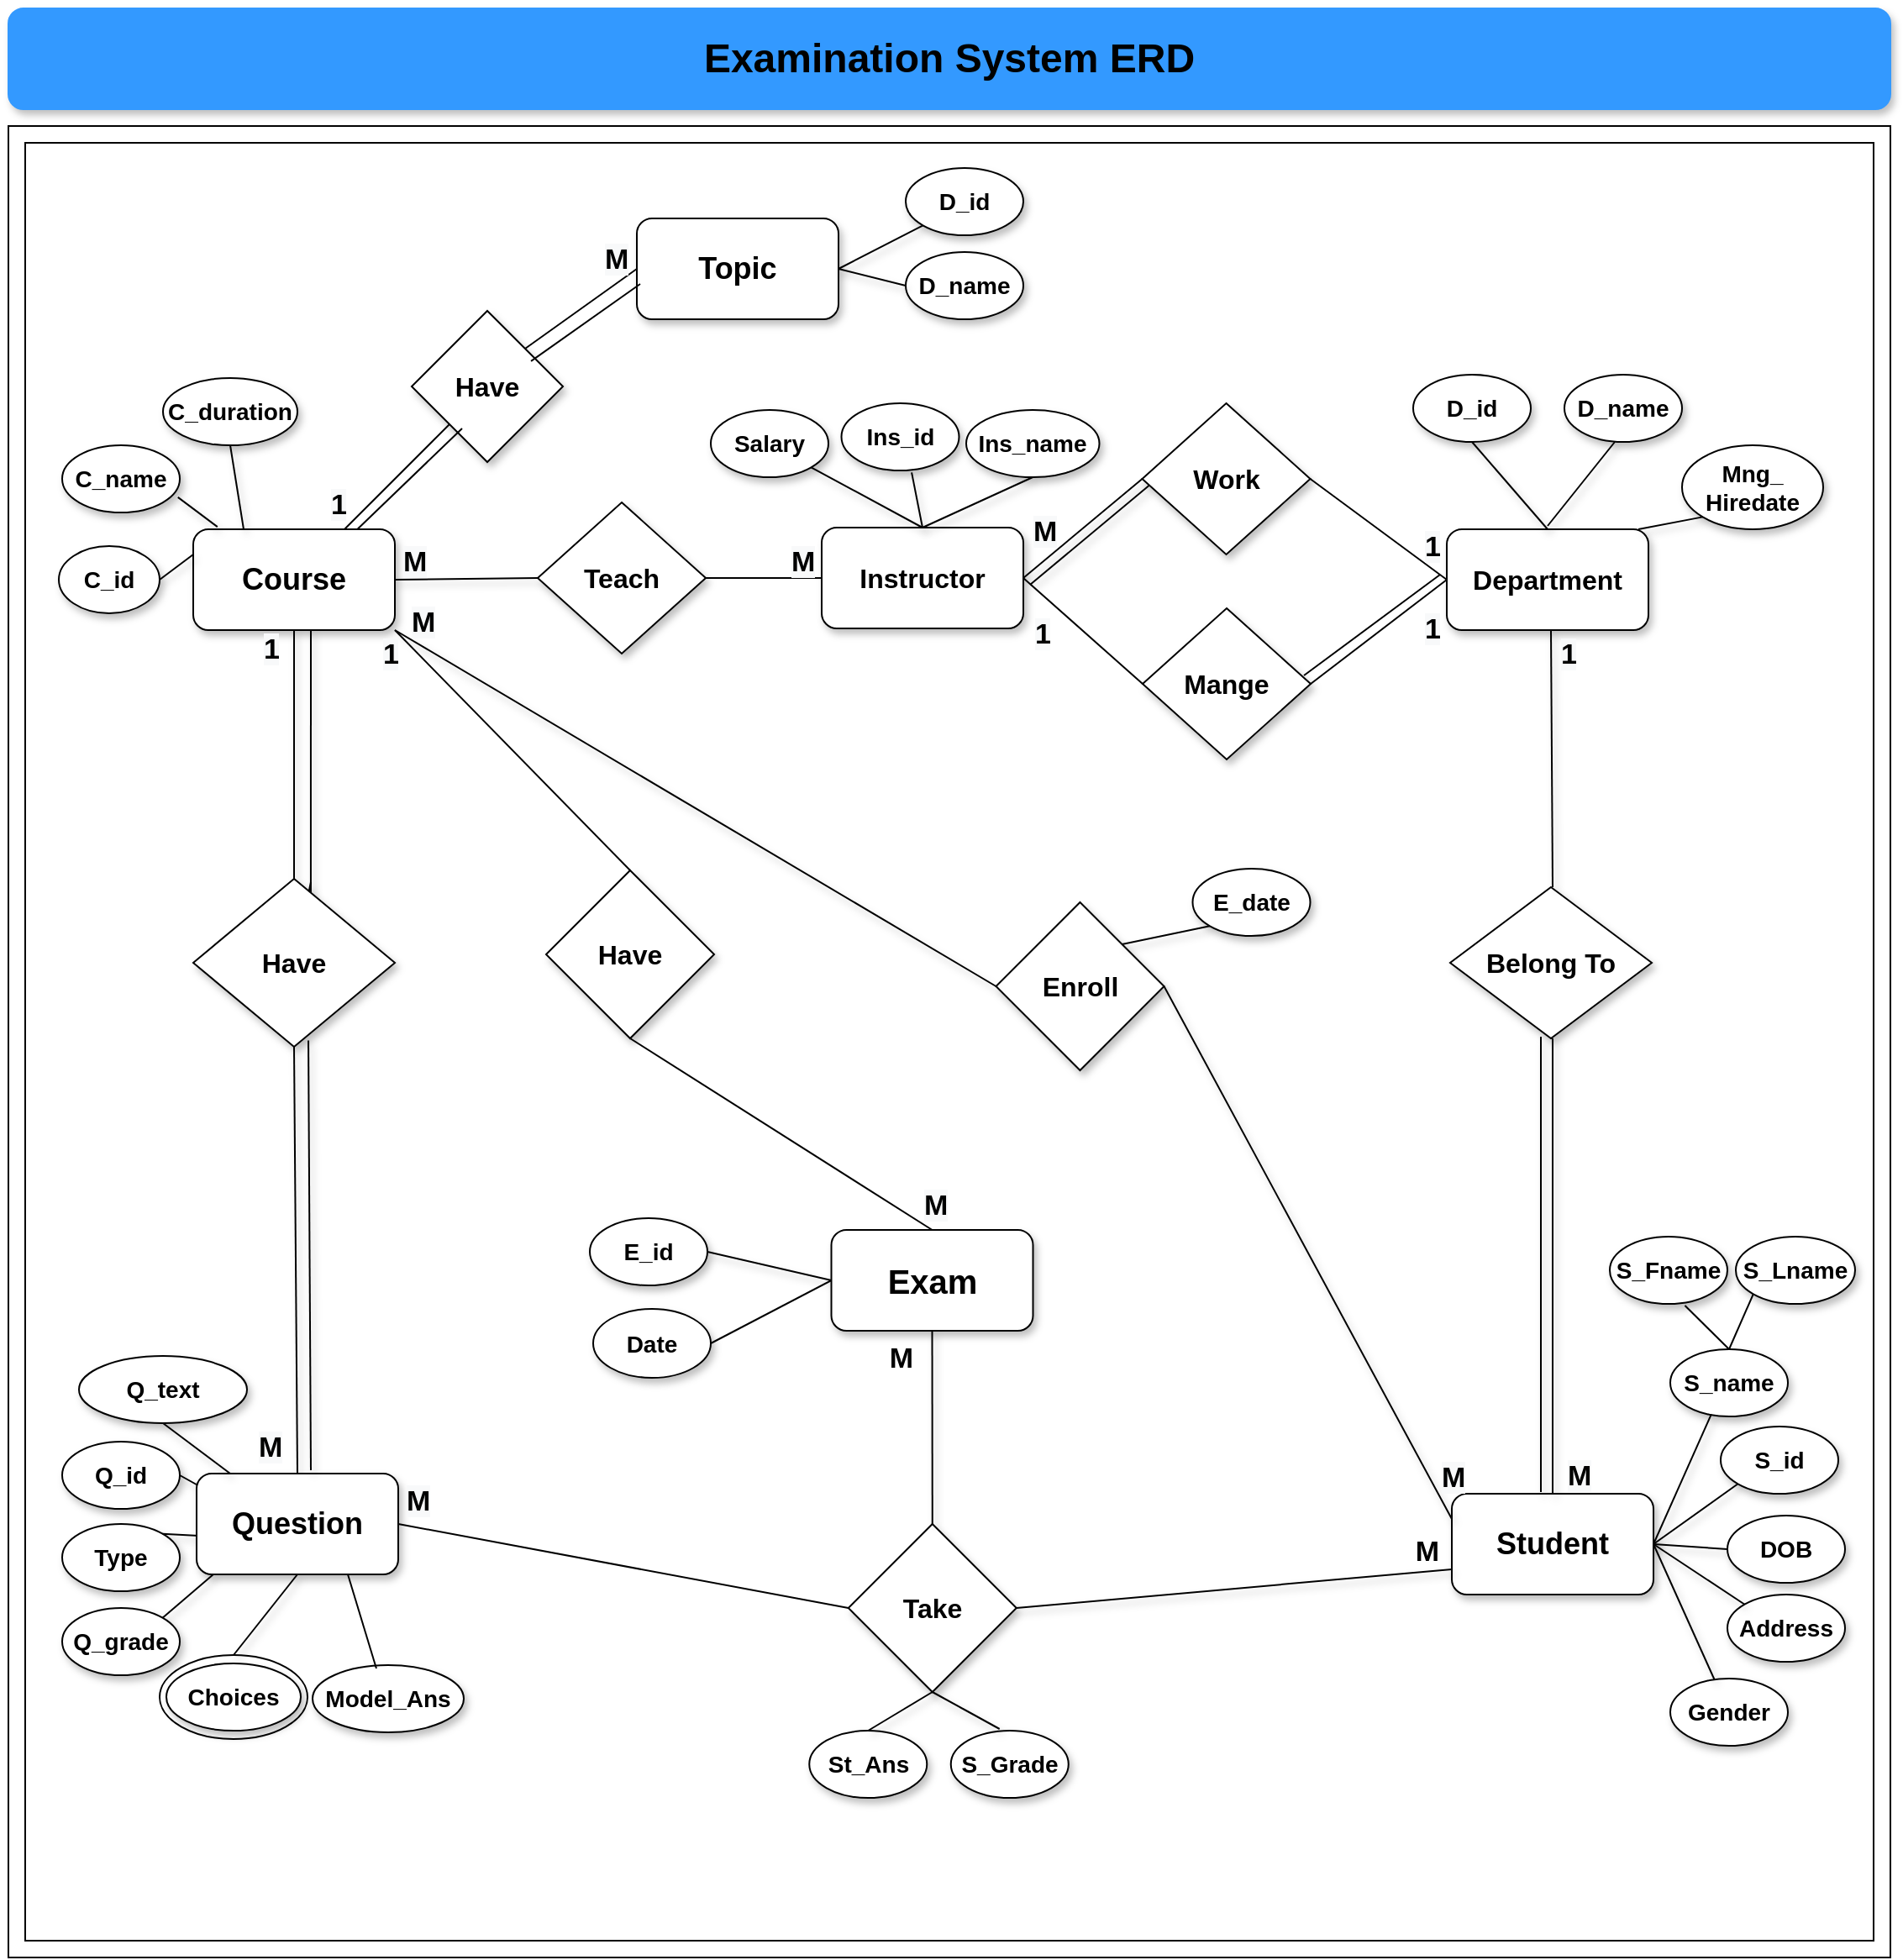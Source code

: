 <mxfile version="20.3.3" type="device"><diagram id="R2lEEEUBdFMjLlhIrx00" name="Page-1"><mxGraphModel dx="2700" dy="2831" grid="1" gridSize="10" guides="1" tooltips="1" connect="1" arrows="1" fold="1" page="1" pageScale="1" pageWidth="1100" pageHeight="1700" math="0" shadow="0" extFonts="Permanent Marker^https://fonts.googleapis.com/css?family=Permanent+Marker"><root><mxCell id="0"/><mxCell id="1" parent="0"/><mxCell id="hGAjIRbc9dqXdI33jpFW-1" value="&lt;font style=&quot;font-size: 18px;&quot;&gt;&lt;b&gt;Course&lt;/b&gt;&lt;/font&gt;" style="rounded=1;whiteSpace=wrap;html=1;shadow=1;" parent="1" vertex="1"><mxGeometry x="80" y="260" width="120" height="60" as="geometry"/></mxCell><mxCell id="hGAjIRbc9dqXdI33jpFW-2" value="&lt;font size=&quot;3&quot;&gt;&lt;b&gt;Department&lt;/b&gt;&lt;/font&gt;" style="rounded=1;whiteSpace=wrap;html=1;shadow=1;" parent="1" vertex="1"><mxGeometry x="826" y="260" width="120" height="60" as="geometry"/></mxCell><mxCell id="hGAjIRbc9dqXdI33jpFW-3" value="&lt;b&gt;&lt;font style=&quot;font-size: 18px;&quot;&gt;Student&lt;/font&gt;&lt;/b&gt;" style="rounded=1;whiteSpace=wrap;html=1;shadow=1;" parent="1" vertex="1"><mxGeometry x="829" y="834" width="120" height="60" as="geometry"/></mxCell><mxCell id="hGAjIRbc9dqXdI33jpFW-6" value="&lt;b&gt;&lt;font style=&quot;font-size: 16px;&quot;&gt;Belong To&lt;/font&gt;&lt;/b&gt;" style="rhombus;whiteSpace=wrap;html=1;shadow=1;" parent="1" vertex="1"><mxGeometry x="828" y="473" width="120" height="90" as="geometry"/></mxCell><mxCell id="hGAjIRbc9dqXdI33jpFW-20" value="" style="endArrow=none;html=1;rounded=0;entryX=0.5;entryY=1;entryDx=0;entryDy=0;exitX=0.5;exitY=0;exitDx=0;exitDy=0;shadow=1;" parent="1" source="hGAjIRbc9dqXdI33jpFW-7" target="hGAjIRbc9dqXdI33jpFW-1" edge="1"><mxGeometry width="50" height="50" relative="1" as="geometry"><mxPoint x="400" y="500" as="sourcePoint"/><mxPoint x="450" y="450" as="targetPoint"/></mxGeometry></mxCell><mxCell id="hGAjIRbc9dqXdI33jpFW-23" value="" style="endArrow=none;html=1;rounded=0;entryX=0.5;entryY=1;entryDx=0;entryDy=0;exitX=0.5;exitY=0;exitDx=0;exitDy=0;shadow=1;" parent="1" source="hGAjIRbc9dqXdI33jpFW-4" target="hGAjIRbc9dqXdI33jpFW-7" edge="1"><mxGeometry width="50" height="50" relative="1" as="geometry"><mxPoint x="140" y="500" as="sourcePoint"/><mxPoint x="450" y="450" as="targetPoint"/></mxGeometry></mxCell><mxCell id="hGAjIRbc9dqXdI33jpFW-25" value="" style="endArrow=none;html=1;rounded=0;exitX=0;exitY=0.5;exitDx=0;exitDy=0;shadow=1;entryX=1;entryY=0.5;entryDx=0;entryDy=0;" parent="1" source="hGAjIRbc9dqXdI33jpFW-9" edge="1" target="hGAjIRbc9dqXdI33jpFW-1"><mxGeometry width="50" height="50" relative="1" as="geometry"><mxPoint x="400" y="500" as="sourcePoint"/><mxPoint x="200" y="300" as="targetPoint"/></mxGeometry></mxCell><mxCell id="hGAjIRbc9dqXdI33jpFW-26" value="" style="endArrow=none;html=1;rounded=0;entryX=0.5;entryY=1;entryDx=0;entryDy=0;shadow=1;exitX=0.5;exitY=0;exitDx=0;exitDy=0;" parent="1" source="HRgSkL8Fc3slfmzw8skH-2" target="hGAjIRbc9dqXdI33jpFW-4" edge="1"><mxGeometry width="50" height="50" relative="1" as="geometry"><mxPoint x="67" y="722" as="sourcePoint"/><mxPoint x="-58" y="692" as="targetPoint"/></mxGeometry></mxCell><mxCell id="hGAjIRbc9dqXdI33jpFW-29" value="" style="endArrow=none;html=1;rounded=0;shadow=1;exitX=0.5;exitY=0;exitDx=0;exitDy=0;" parent="1" edge="1"><mxGeometry width="50" height="50" relative="1" as="geometry"><mxPoint x="889" y="473" as="sourcePoint"/><mxPoint x="888" y="320" as="targetPoint"/></mxGeometry></mxCell><mxCell id="hGAjIRbc9dqXdI33jpFW-30" value="" style="endArrow=none;html=1;rounded=0;entryX=0.5;entryY=1;entryDx=0;entryDy=0;shadow=1;" parent="1" edge="1" source="hGAjIRbc9dqXdI33jpFW-3"><mxGeometry width="50" height="50" relative="1" as="geometry"><mxPoint x="889" y="830" as="sourcePoint"/><mxPoint x="889" y="563" as="targetPoint"/></mxGeometry></mxCell><mxCell id="hGAjIRbc9dqXdI33jpFW-31" value="" style="endArrow=none;html=1;rounded=0;shadow=1;entryX=1;entryY=0.5;entryDx=0;entryDy=0;exitX=0;exitY=0.75;exitDx=0;exitDy=0;" parent="1" source="hGAjIRbc9dqXdI33jpFW-3" target="HRgSkL8Fc3slfmzw8skH-12" edge="1"><mxGeometry width="50" height="50" relative="1" as="geometry"><mxPoint x="580" y="760" as="sourcePoint"/><mxPoint x="438" y="655" as="targetPoint"/></mxGeometry></mxCell><mxCell id="hGAjIRbc9dqXdI33jpFW-33" value="&lt;b&gt;&lt;font style=&quot;font-size: 16px;&quot;&gt;Enroll&lt;/font&gt;&lt;/b&gt;" style="rhombus;whiteSpace=wrap;html=1;shadow=1;fontSize=14;" parent="1" vertex="1"><mxGeometry x="557.75" y="482" width="100" height="100" as="geometry"/></mxCell><mxCell id="hGAjIRbc9dqXdI33jpFW-34" value="" style="endArrow=none;html=1;rounded=0;shadow=1;fontSize=14;entryX=0;entryY=0.25;entryDx=0;entryDy=0;exitX=1;exitY=0.5;exitDx=0;exitDy=0;" parent="1" source="hGAjIRbc9dqXdI33jpFW-33" target="hGAjIRbc9dqXdI33jpFW-3" edge="1"><mxGeometry width="50" height="50" relative="1" as="geometry"><mxPoint x="400" y="460" as="sourcePoint"/><mxPoint x="480" y="470" as="targetPoint"/></mxGeometry></mxCell><mxCell id="hGAjIRbc9dqXdI33jpFW-35" value="" style="endArrow=none;html=1;rounded=0;shadow=1;fontSize=14;exitX=0;exitY=0.5;exitDx=0;exitDy=0;entryX=1;entryY=1;entryDx=0;entryDy=0;" parent="1" source="hGAjIRbc9dqXdI33jpFW-33" target="hGAjIRbc9dqXdI33jpFW-1" edge="1"><mxGeometry width="50" height="50" relative="1" as="geometry"><mxPoint x="400" y="460" as="sourcePoint"/><mxPoint x="450" y="410" as="targetPoint"/></mxGeometry></mxCell><mxCell id="hGAjIRbc9dqXdI33jpFW-36" value="&lt;b&gt;E_date&lt;/b&gt;" style="ellipse;whiteSpace=wrap;html=1;shadow=1;fontSize=14;" parent="1" vertex="1"><mxGeometry x="674.75" y="462" width="70" height="40" as="geometry"/></mxCell><mxCell id="hGAjIRbc9dqXdI33jpFW-37" value="&lt;b&gt;S_Grade&lt;/b&gt;" style="ellipse;whiteSpace=wrap;html=1;shadow=1;fontSize=14;" parent="1" vertex="1"><mxGeometry x="530.88" y="975" width="70" height="40" as="geometry"/></mxCell><mxCell id="hGAjIRbc9dqXdI33jpFW-38" value="" style="endArrow=none;html=1;rounded=0;shadow=1;fontSize=14;entryX=0;entryY=1;entryDx=0;entryDy=0;exitX=1;exitY=0;exitDx=0;exitDy=0;" parent="1" source="hGAjIRbc9dqXdI33jpFW-33" target="hGAjIRbc9dqXdI33jpFW-36" edge="1"><mxGeometry width="50" height="50" relative="1" as="geometry"><mxPoint x="567.75" y="552" as="sourcePoint"/><mxPoint x="617.75" y="502" as="targetPoint"/></mxGeometry></mxCell><mxCell id="hGAjIRbc9dqXdI33jpFW-39" value="" style="endArrow=none;html=1;rounded=0;shadow=1;fontSize=14;entryX=0.414;entryY=-0.025;entryDx=0;entryDy=0;entryPerimeter=0;" parent="1" target="hGAjIRbc9dqXdI33jpFW-37" edge="1"><mxGeometry width="50" height="50" relative="1" as="geometry"><mxPoint x="519.88" y="952" as="sourcePoint"/><mxPoint x="612.38" y="817" as="targetPoint"/></mxGeometry></mxCell><mxCell id="hGAjIRbc9dqXdI33jpFW-40" value="&lt;b&gt;D_id&lt;/b&gt;" style="ellipse;whiteSpace=wrap;html=1;shadow=1;fontSize=14;" parent="1" vertex="1"><mxGeometry x="806" y="168" width="70" height="40" as="geometry"/></mxCell><mxCell id="hGAjIRbc9dqXdI33jpFW-41" value="&lt;b&gt;D_name&lt;/b&gt;" style="ellipse;whiteSpace=wrap;html=1;shadow=1;fontSize=14;" parent="1" vertex="1"><mxGeometry x="896" y="168" width="70" height="40" as="geometry"/></mxCell><mxCell id="hGAjIRbc9dqXdI33jpFW-42" value="" style="endArrow=none;html=1;rounded=0;shadow=1;fontSize=14;entryX=0.5;entryY=1;entryDx=0;entryDy=0;exitX=0.5;exitY=0;exitDx=0;exitDy=0;" parent="1" source="hGAjIRbc9dqXdI33jpFW-2" target="hGAjIRbc9dqXdI33jpFW-40" edge="1"><mxGeometry width="50" height="50" relative="1" as="geometry"><mxPoint x="876" y="248" as="sourcePoint"/><mxPoint x="876" y="218" as="targetPoint"/></mxGeometry></mxCell><mxCell id="hGAjIRbc9dqXdI33jpFW-43" value="" style="endArrow=none;html=1;rounded=0;shadow=1;fontSize=14;" parent="1" edge="1"><mxGeometry width="50" height="50" relative="1" as="geometry"><mxPoint x="886" y="258" as="sourcePoint"/><mxPoint x="926" y="208" as="targetPoint"/></mxGeometry></mxCell><mxCell id="hGAjIRbc9dqXdI33jpFW-44" value="&lt;b&gt;C_id&lt;/b&gt;" style="ellipse;whiteSpace=wrap;html=1;shadow=1;fontSize=14;" parent="1" vertex="1"><mxGeometry y="270" width="60" height="40" as="geometry"/></mxCell><mxCell id="hGAjIRbc9dqXdI33jpFW-45" value="&lt;b&gt;C_name&lt;/b&gt;" style="ellipse;whiteSpace=wrap;html=1;shadow=1;fontSize=14;" parent="1" vertex="1"><mxGeometry x="2" y="210" width="70" height="40" as="geometry"/></mxCell><mxCell id="hGAjIRbc9dqXdI33jpFW-46" value="&lt;b&gt;C_duration&lt;/b&gt;" style="ellipse;whiteSpace=wrap;html=1;shadow=1;fontSize=14;" parent="1" vertex="1"><mxGeometry x="62" y="170" width="80" height="40" as="geometry"/></mxCell><mxCell id="hGAjIRbc9dqXdI33jpFW-47" value="" style="endArrow=none;html=1;rounded=0;shadow=1;fontSize=14;entryX=0.5;entryY=1;entryDx=0;entryDy=0;exitX=0.25;exitY=0;exitDx=0;exitDy=0;" parent="1" source="hGAjIRbc9dqXdI33jpFW-1" target="hGAjIRbc9dqXdI33jpFW-46" edge="1"><mxGeometry width="50" height="50" relative="1" as="geometry"><mxPoint x="140" y="260" as="sourcePoint"/><mxPoint x="200" y="210" as="targetPoint"/></mxGeometry></mxCell><mxCell id="hGAjIRbc9dqXdI33jpFW-48" value="" style="endArrow=none;html=1;rounded=0;shadow=1;fontSize=14;exitX=0.12;exitY=-0.024;exitDx=0;exitDy=0;entryX=0.984;entryY=0.774;entryDx=0;entryDy=0;entryPerimeter=0;exitPerimeter=0;" parent="1" source="hGAjIRbc9dqXdI33jpFW-1" target="hGAjIRbc9dqXdI33jpFW-45" edge="1"><mxGeometry width="50" height="50" relative="1" as="geometry"><mxPoint x="160" y="270" as="sourcePoint"/><mxPoint x="140" y="210" as="targetPoint"/></mxGeometry></mxCell><mxCell id="hGAjIRbc9dqXdI33jpFW-49" value="" style="endArrow=none;html=1;rounded=0;shadow=1;fontSize=14;entryX=1;entryY=0.5;entryDx=0;entryDy=0;exitX=0;exitY=0.25;exitDx=0;exitDy=0;" parent="1" source="hGAjIRbc9dqXdI33jpFW-1" target="hGAjIRbc9dqXdI33jpFW-44" edge="1"><mxGeometry width="50" height="50" relative="1" as="geometry"><mxPoint x="90" y="260" as="sourcePoint"/><mxPoint x="220" y="230" as="targetPoint"/></mxGeometry></mxCell><mxCell id="hGAjIRbc9dqXdI33jpFW-51" value="&lt;b&gt;S_name&lt;/b&gt;" style="ellipse;whiteSpace=wrap;html=1;shadow=1;fontSize=14;" parent="1" vertex="1"><mxGeometry x="959" y="748" width="70" height="40" as="geometry"/></mxCell><mxCell id="hGAjIRbc9dqXdI33jpFW-52" value="&lt;b&gt;DOB&lt;/b&gt;" style="ellipse;whiteSpace=wrap;html=1;shadow=1;fontSize=14;" parent="1" vertex="1"><mxGeometry x="993" y="847" width="70" height="40" as="geometry"/></mxCell><mxCell id="hGAjIRbc9dqXdI33jpFW-53" value="&lt;b&gt;S_id&lt;/b&gt;" style="ellipse;whiteSpace=wrap;html=1;shadow=1;fontSize=14;" parent="1" vertex="1"><mxGeometry x="989" y="794" width="70" height="40" as="geometry"/></mxCell><mxCell id="hGAjIRbc9dqXdI33jpFW-55" value="&lt;b&gt;Address&lt;/b&gt;" style="ellipse;whiteSpace=wrap;html=1;shadow=1;fontSize=14;" parent="1" vertex="1"><mxGeometry x="993" y="894" width="70" height="40" as="geometry"/></mxCell><mxCell id="hGAjIRbc9dqXdI33jpFW-56" value="" style="endArrow=none;html=1;rounded=0;shadow=1;fontSize=14;entryX=0;entryY=1;entryDx=0;entryDy=0;exitX=1;exitY=0.5;exitDx=0;exitDy=0;" parent="1" source="hGAjIRbc9dqXdI33jpFW-3" target="hGAjIRbc9dqXdI33jpFW-53" edge="1"><mxGeometry width="50" height="50" relative="1" as="geometry"><mxPoint x="913" y="814" as="sourcePoint"/><mxPoint x="963" y="754" as="targetPoint"/></mxGeometry></mxCell><mxCell id="hGAjIRbc9dqXdI33jpFW-57" value="" style="endArrow=none;html=1;rounded=0;shadow=1;fontSize=14;entryX=0.349;entryY=0.968;entryDx=0;entryDy=0;exitX=1;exitY=0.5;exitDx=0;exitDy=0;entryPerimeter=0;" parent="1" source="hGAjIRbc9dqXdI33jpFW-3" target="hGAjIRbc9dqXdI33jpFW-51" edge="1"><mxGeometry width="50" height="50" relative="1" as="geometry"><mxPoint x="913" y="814" as="sourcePoint"/><mxPoint x="970.02" y="745" as="targetPoint"/></mxGeometry></mxCell><mxCell id="hGAjIRbc9dqXdI33jpFW-58" value="" style="endArrow=none;html=1;rounded=0;shadow=1;fontSize=14;entryX=0;entryY=0.5;entryDx=0;entryDy=0;exitX=1;exitY=0.5;exitDx=0;exitDy=0;" parent="1" source="hGAjIRbc9dqXdI33jpFW-3" target="hGAjIRbc9dqXdI33jpFW-52" edge="1"><mxGeometry width="50" height="50" relative="1" as="geometry"><mxPoint x="913" y="814" as="sourcePoint"/><mxPoint x="980.02" y="755" as="targetPoint"/></mxGeometry></mxCell><mxCell id="hGAjIRbc9dqXdI33jpFW-59" value="" style="endArrow=none;html=1;rounded=0;shadow=1;fontSize=14;entryX=0;entryY=0;entryDx=0;entryDy=0;exitX=1;exitY=0.5;exitDx=0;exitDy=0;" parent="1" source="hGAjIRbc9dqXdI33jpFW-3" target="hGAjIRbc9dqXdI33jpFW-55" edge="1"><mxGeometry width="50" height="50" relative="1" as="geometry"><mxPoint x="923" y="804" as="sourcePoint"/><mxPoint x="990.02" y="765" as="targetPoint"/></mxGeometry></mxCell><mxCell id="hGAjIRbc9dqXdI33jpFW-60" value="&lt;b&gt;Gender&lt;/b&gt;" style="ellipse;whiteSpace=wrap;html=1;shadow=1;fontSize=14;" parent="1" vertex="1"><mxGeometry x="959" y="944" width="70" height="40" as="geometry"/></mxCell><mxCell id="hGAjIRbc9dqXdI33jpFW-61" value="" style="endArrow=none;html=1;rounded=0;shadow=1;fontSize=14;exitX=1;exitY=0.5;exitDx=0;exitDy=0;" parent="1" source="hGAjIRbc9dqXdI33jpFW-3" target="hGAjIRbc9dqXdI33jpFW-60" edge="1"><mxGeometry width="50" height="50" relative="1" as="geometry"><mxPoint x="944" y="874" as="sourcePoint"/><mxPoint x="1003" y="864" as="targetPoint"/></mxGeometry></mxCell><mxCell id="hGAjIRbc9dqXdI33jpFW-62" value="&lt;b&gt;Type&lt;/b&gt;" style="ellipse;whiteSpace=wrap;html=1;shadow=1;fontSize=14;" parent="1" vertex="1"><mxGeometry x="2" y="852" width="70" height="40" as="geometry"/></mxCell><mxCell id="hGAjIRbc9dqXdI33jpFW-63" value="&lt;b&gt;Q_grade&lt;/b&gt;" style="ellipse;whiteSpace=wrap;html=1;shadow=1;fontSize=14;" parent="1" vertex="1"><mxGeometry x="2" y="902" width="70" height="40" as="geometry"/></mxCell><mxCell id="hGAjIRbc9dqXdI33jpFW-64" value="&lt;b&gt;Q_id&lt;/b&gt;" style="ellipse;whiteSpace=wrap;html=1;shadow=1;fontSize=14;" parent="1" vertex="1"><mxGeometry x="2" y="803" width="70" height="40" as="geometry"/></mxCell><mxCell id="hGAjIRbc9dqXdI33jpFW-65" value="&lt;b&gt;Q_text&lt;/b&gt;" style="ellipse;whiteSpace=wrap;html=1;shadow=1;fontSize=14;rotation=0;" parent="1" vertex="1"><mxGeometry x="12" y="752" width="100" height="40" as="geometry"/></mxCell><mxCell id="hGAjIRbc9dqXdI33jpFW-66" value="" style="endArrow=none;html=1;rounded=0;shadow=1;fontSize=14;exitX=1;exitY=0.5;exitDx=0;exitDy=0;" parent="1" source="hGAjIRbc9dqXdI33jpFW-64" edge="1"><mxGeometry width="50" height="50" relative="1" as="geometry"><mxPoint x="92" y="912" as="sourcePoint"/><mxPoint x="142" y="862" as="targetPoint"/></mxGeometry></mxCell><mxCell id="hGAjIRbc9dqXdI33jpFW-67" value="" style="endArrow=none;html=1;rounded=0;shadow=1;fontSize=14;exitX=1;exitY=0;exitDx=0;exitDy=0;" parent="1" source="hGAjIRbc9dqXdI33jpFW-62" edge="1"><mxGeometry width="50" height="50" relative="1" as="geometry"><mxPoint x="72" y="952" as="sourcePoint"/><mxPoint x="142" y="862" as="targetPoint"/></mxGeometry></mxCell><mxCell id="hGAjIRbc9dqXdI33jpFW-68" value="" style="endArrow=none;html=1;rounded=0;shadow=1;fontSize=14;exitX=1;exitY=0;exitDx=0;exitDy=0;entryX=0.083;entryY=1;entryDx=0;entryDy=0;entryPerimeter=0;" parent="1" source="hGAjIRbc9dqXdI33jpFW-63" target="hGAjIRbc9dqXdI33jpFW-4" edge="1"><mxGeometry width="50" height="50" relative="1" as="geometry"><mxPoint x="92" y="922" as="sourcePoint"/><mxPoint x="142" y="862" as="targetPoint"/></mxGeometry></mxCell><mxCell id="hGAjIRbc9dqXdI33jpFW-69" value="" style="endArrow=none;html=1;rounded=0;shadow=1;fontSize=14;exitX=0.5;exitY=0;exitDx=0;exitDy=0;startArrow=none;" parent="1" source="hGAjIRbc9dqXdI33jpFW-4" edge="1"><mxGeometry width="50" height="50" relative="1" as="geometry"><mxPoint x="102" y="932" as="sourcePoint"/><mxPoint x="142" y="862" as="targetPoint"/></mxGeometry></mxCell><mxCell id="hGAjIRbc9dqXdI33jpFW-78" value="&lt;b&gt;E_id&lt;/b&gt;" style="ellipse;whiteSpace=wrap;html=1;shadow=1;fontSize=14;" parent="1" vertex="1"><mxGeometry x="316" y="670" width="70" height="40" as="geometry"/></mxCell><mxCell id="hGAjIRbc9dqXdI33jpFW-79" value="" style="endArrow=none;html=1;rounded=0;shadow=1;fontSize=18;exitX=0;exitY=0.5;exitDx=0;exitDy=0;entryX=1;entryY=0.5;entryDx=0;entryDy=0;" parent="1" source="HRgSkL8Fc3slfmzw8skH-3" target="hGAjIRbc9dqXdI33jpFW-78" edge="1"><mxGeometry width="50" height="50" relative="1" as="geometry"><mxPoint x="462" y="717" as="sourcePoint"/><mxPoint x="462" y="717" as="targetPoint"/></mxGeometry></mxCell><mxCell id="hGAjIRbc9dqXdI33jpFW-4" value="&lt;font style=&quot;font-size: 18px;&quot;&gt;&lt;b&gt;Question&lt;/b&gt;&lt;/font&gt;" style="rounded=1;whiteSpace=wrap;html=1;shadow=1;" parent="1" vertex="1"><mxGeometry x="82" y="822" width="120" height="60" as="geometry"/></mxCell><mxCell id="hGAjIRbc9dqXdI33jpFW-80" value="" style="endArrow=none;html=1;rounded=0;shadow=1;fontSize=14;exitX=0.5;exitY=1;exitDx=0;exitDy=0;" parent="1" source="hGAjIRbc9dqXdI33jpFW-65" target="hGAjIRbc9dqXdI33jpFW-4" edge="1"><mxGeometry width="50" height="50" relative="1" as="geometry"><mxPoint x="192" y="962" as="sourcePoint"/><mxPoint x="142" y="862" as="targetPoint"/></mxGeometry></mxCell><mxCell id="hGAjIRbc9dqXdI33jpFW-87" value="" style="endArrow=none;html=1;rounded=0;entryX=0.5;entryY=1;entryDx=0;entryDy=0;shadow=1;exitX=0.583;exitY=0.17;exitDx=0;exitDy=0;exitPerimeter=0;" parent="1" source="hGAjIRbc9dqXdI33jpFW-7" edge="1"><mxGeometry width="50" height="50" relative="1" as="geometry"><mxPoint x="150" y="390" as="sourcePoint"/><mxPoint x="150" y="320" as="targetPoint"/></mxGeometry></mxCell><mxCell id="hGAjIRbc9dqXdI33jpFW-88" value="" style="endArrow=none;html=1;rounded=0;entryX=0.5;entryY=1;entryDx=0;entryDy=0;shadow=1;startArrow=none;" parent="1" source="hGAjIRbc9dqXdI33jpFW-7" edge="1"><mxGeometry width="50" height="50" relative="1" as="geometry"><mxPoint x="150" y="730" as="sourcePoint"/><mxPoint x="150" y="470" as="targetPoint"/></mxGeometry></mxCell><mxCell id="hGAjIRbc9dqXdI33jpFW-92" value="&lt;b&gt;M&lt;/b&gt;" style="text;html=1;align=center;verticalAlign=middle;resizable=0;points=[];autosize=1;strokeColor=none;fillColor=none;fontSize=17;" parent="1" vertex="1"><mxGeometry x="794" y="854" width="40" height="30" as="geometry"/></mxCell><mxCell id="hGAjIRbc9dqXdI33jpFW-94" value="&lt;b style=&quot;color: rgb(0, 0, 0); font-family: Helvetica; font-size: 17px; font-style: normal; font-variant-ligatures: normal; font-variant-caps: normal; letter-spacing: normal; orphans: 2; text-align: center; text-indent: 0px; text-transform: none; widows: 2; word-spacing: 0px; -webkit-text-stroke-width: 0px; background-color: rgb(248, 249, 250); text-decoration-thickness: initial; text-decoration-style: initial; text-decoration-color: initial;&quot;&gt;M&lt;/b&gt;" style="text;whiteSpace=wrap;html=1;fontSize=17;" parent="1" vertex="1"><mxGeometry x="205" y="822" width="50" height="40" as="geometry"/></mxCell><mxCell id="hGAjIRbc9dqXdI33jpFW-95" value="&#10;&lt;b style=&quot;color: rgb(0, 0, 0); font-family: Helvetica; font-size: 17px; font-style: normal; font-variant-ligatures: normal; font-variant-caps: normal; letter-spacing: normal; orphans: 2; text-align: center; text-indent: 0px; text-transform: none; widows: 2; word-spacing: 0px; -webkit-text-stroke-width: 0px; background-color: rgb(248, 249, 250); text-decoration-thickness: initial; text-decoration-style: initial; text-decoration-color: initial;&quot;&gt;M&lt;/b&gt;&#10;&#10;" style="text;whiteSpace=wrap;html=1;fontSize=17;" parent="1" vertex="1"><mxGeometry x="821" y="788" width="50" height="40" as="geometry"/></mxCell><mxCell id="hGAjIRbc9dqXdI33jpFW-96" value="&lt;b style=&quot;color: rgb(0, 0, 0); font-family: Helvetica; font-size: 17px; font-style: normal; font-variant-ligatures: normal; font-variant-caps: normal; letter-spacing: normal; orphans: 2; text-align: center; text-indent: 0px; text-transform: none; widows: 2; word-spacing: 0px; -webkit-text-stroke-width: 0px; background-color: rgb(248, 249, 250); text-decoration-thickness: initial; text-decoration-style: initial; text-decoration-color: initial;&quot;&gt;M&lt;/b&gt;" style="text;whiteSpace=wrap;html=1;fontSize=17;" parent="1" vertex="1"><mxGeometry x="208" y="299" width="50" height="40" as="geometry"/></mxCell><mxCell id="hGAjIRbc9dqXdI33jpFW-97" value="&lt;b style=&quot;color: rgb(0, 0, 0); font-family: Helvetica; font-size: 17px; font-style: normal; font-variant-ligatures: normal; font-variant-caps: normal; letter-spacing: normal; orphans: 2; text-align: center; text-indent: 0px; text-transform: none; widows: 2; word-spacing: 0px; -webkit-text-stroke-width: 0px; background-color: rgb(248, 249, 250); text-decoration-thickness: initial; text-decoration-style: initial; text-decoration-color: initial;&quot;&gt;1&lt;/b&gt;" style="text;whiteSpace=wrap;html=1;fontSize=17;" parent="1" vertex="1"><mxGeometry x="892" y="318" width="50" height="40" as="geometry"/></mxCell><mxCell id="hGAjIRbc9dqXdI33jpFW-98" value="&lt;b style=&quot;color: rgb(0, 0, 0); font-family: Helvetica; font-size: 17px; font-style: normal; font-variant-ligatures: normal; font-variant-caps: normal; letter-spacing: normal; orphans: 2; text-align: center; text-indent: 0px; text-transform: none; widows: 2; word-spacing: 0px; -webkit-text-stroke-width: 0px; background-color: rgb(248, 249, 250); text-decoration-thickness: initial; text-decoration-style: initial; text-decoration-color: initial;&quot;&gt;M&lt;/b&gt;" style="text;whiteSpace=wrap;html=1;fontSize=17;" parent="1" vertex="1"><mxGeometry x="896" y="807" width="50" height="40" as="geometry"/></mxCell><mxCell id="hGAjIRbc9dqXdI33jpFW-101" value="&lt;b style=&quot;color: rgb(0, 0, 0); font-family: Helvetica; font-size: 17px; font-style: normal; font-variant-ligatures: normal; font-variant-caps: normal; letter-spacing: normal; orphans: 2; text-align: center; text-indent: 0px; text-transform: none; widows: 2; word-spacing: 0px; -webkit-text-stroke-width: 0px; background-color: rgb(248, 249, 250); text-decoration-thickness: initial; text-decoration-style: initial; text-decoration-color: initial;&quot;&gt;M&lt;/b&gt;" style="text;whiteSpace=wrap;html=1;fontSize=17;" parent="1" vertex="1"><mxGeometry x="117" y="790" width="50" height="40" as="geometry"/></mxCell><mxCell id="hGAjIRbc9dqXdI33jpFW-109" value="&lt;b style=&quot;color: rgb(0, 0, 0); font-family: Helvetica; font-size: 17px; font-style: normal; font-variant-ligatures: normal; font-variant-caps: normal; letter-spacing: normal; orphans: 2; text-align: center; text-indent: 0px; text-transform: none; widows: 2; word-spacing: 0px; -webkit-text-stroke-width: 0px; background-color: rgb(248, 249, 250); text-decoration-thickness: initial; text-decoration-style: initial; text-decoration-color: initial;&quot;&gt;1&lt;/b&gt;" style="text;whiteSpace=wrap;html=1;fontSize=17;" parent="1" vertex="1"><mxGeometry x="120" y="315" width="50" height="40" as="geometry"/></mxCell><mxCell id="hGAjIRbc9dqXdI33jpFW-110" value="&lt;b&gt;&lt;font style=&quot;font-size: 24px;&quot;&gt;Examination System ERD&lt;/font&gt;&lt;/b&gt;" style="rounded=1;whiteSpace=wrap;html=1;shadow=1;fontSize=17;fillColor=#3399FF;strokeColor=#3399FF;" parent="1" vertex="1"><mxGeometry x="-30" y="-50" width="1120" height="60" as="geometry"/></mxCell><mxCell id="HRgSkL8Fc3slfmzw8skH-1" value="&lt;b&gt;Choices&lt;/b&gt;" style="ellipse;whiteSpace=wrap;html=1;shadow=1;fontSize=14;rotation=0;" parent="1" vertex="1"><mxGeometry x="64" y="935" width="80" height="40" as="geometry"/></mxCell><mxCell id="HRgSkL8Fc3slfmzw8skH-2" value="&amp;nbsp; &amp;nbsp; &amp;nbsp; &amp;nbsp; &amp;nbsp; &amp;nbsp; &amp;nbsp; &amp;nbsp;&amp;nbsp;" style="ellipse;whiteSpace=wrap;html=1;fillColor=none;" parent="1" vertex="1"><mxGeometry x="60" y="930" width="88" height="50" as="geometry"/></mxCell><mxCell id="HRgSkL8Fc3slfmzw8skH-3" value="&lt;font size=&quot;1&quot; style=&quot;&quot;&gt;&lt;b style=&quot;font-size: 20px;&quot;&gt;Exam&lt;/b&gt;&lt;/font&gt;" style="rounded=1;whiteSpace=wrap;html=1;shadow=1;" parent="1" vertex="1"><mxGeometry x="459.75" y="677" width="120" height="60" as="geometry"/></mxCell><mxCell id="HRgSkL8Fc3slfmzw8skH-5" value="" style="endArrow=none;html=1;rounded=0;entryX=1;entryY=0.5;entryDx=0;entryDy=0;exitX=0;exitY=0.5;exitDx=0;exitDy=0;" parent="1" source="HRgSkL8Fc3slfmzw8skH-12" target="hGAjIRbc9dqXdI33jpFW-4" edge="1"><mxGeometry width="50" height="50" relative="1" as="geometry"><mxPoint x="232.915" y="708.085" as="sourcePoint"/><mxPoint x="260" y="660" as="targetPoint"/></mxGeometry></mxCell><mxCell id="HRgSkL8Fc3slfmzw8skH-12" value="&lt;b&gt;&lt;font style=&quot;font-size: 16px;&quot;&gt;Take&lt;/font&gt;&lt;/b&gt;" style="rhombus;whiteSpace=wrap;html=1;shadow=1;fontSize=14;" parent="1" vertex="1"><mxGeometry x="469.88" y="852" width="100" height="100" as="geometry"/></mxCell><mxCell id="HRgSkL8Fc3slfmzw8skH-13" value="" style="endArrow=none;html=1;rounded=0;shadow=1;entryX=0.5;entryY=0;entryDx=0;entryDy=0;exitX=0.5;exitY=1;exitDx=0;exitDy=0;" parent="1" source="HRgSkL8Fc3slfmzw8skH-3" target="HRgSkL8Fc3slfmzw8skH-12" edge="1"><mxGeometry width="50" height="50" relative="1" as="geometry"><mxPoint x="380" y="610" as="sourcePoint"/><mxPoint x="287.5" y="620" as="targetPoint"/></mxGeometry></mxCell><mxCell id="HRgSkL8Fc3slfmzw8skH-14" value="&lt;b&gt;M&lt;/b&gt;" style="text;html=1;align=center;verticalAlign=middle;resizable=0;points=[];autosize=1;strokeColor=none;fillColor=none;fontSize=17;" parent="1" vertex="1"><mxGeometry x="480.75" y="738.5" width="40" height="30" as="geometry"/></mxCell><mxCell id="hGAjIRbc9dqXdI33jpFW-7" value="&lt;b&gt;&lt;font style=&quot;font-size: 16px;&quot;&gt;Have&lt;/font&gt;&lt;/b&gt;" style="rhombus;whiteSpace=wrap;html=1;shadow=1;" parent="1" vertex="1"><mxGeometry x="80" y="468" width="120" height="100" as="geometry"/></mxCell><mxCell id="HRgSkL8Fc3slfmzw8skH-18" value="" style="endArrow=none;html=1;rounded=0;entryX=0.571;entryY=0.962;entryDx=0;entryDy=0;shadow=1;entryPerimeter=0;" parent="1" target="hGAjIRbc9dqXdI33jpFW-7" edge="1"><mxGeometry width="50" height="50" relative="1" as="geometry"><mxPoint x="150" y="820" as="sourcePoint"/><mxPoint x="150" y="470" as="targetPoint"/></mxGeometry></mxCell><mxCell id="HRgSkL8Fc3slfmzw8skH-20" value="&lt;b&gt;&lt;font style=&quot;font-size: 16px;&quot;&gt;Have&lt;/font&gt;&lt;/b&gt;" style="rhombus;whiteSpace=wrap;html=1;shadow=1;fontSize=14;" parent="1" vertex="1"><mxGeometry x="290" y="463" width="100" height="100" as="geometry"/></mxCell><mxCell id="HRgSkL8Fc3slfmzw8skH-21" value="" style="endArrow=none;html=1;rounded=0;exitX=0.5;exitY=0;exitDx=0;exitDy=0;entryX=1;entryY=1;entryDx=0;entryDy=0;" parent="1" source="HRgSkL8Fc3slfmzw8skH-20" target="hGAjIRbc9dqXdI33jpFW-1" edge="1"><mxGeometry width="50" height="50" relative="1" as="geometry"><mxPoint x="320" y="460" as="sourcePoint"/><mxPoint x="370" y="410" as="targetPoint"/></mxGeometry></mxCell><mxCell id="HRgSkL8Fc3slfmzw8skH-22" value="" style="endArrow=none;html=1;rounded=0;exitX=0.5;exitY=1;exitDx=0;exitDy=0;entryX=0.5;entryY=0;entryDx=0;entryDy=0;" parent="1" source="HRgSkL8Fc3slfmzw8skH-20" target="HRgSkL8Fc3slfmzw8skH-3" edge="1"><mxGeometry width="50" height="50" relative="1" as="geometry"><mxPoint x="320" y="460" as="sourcePoint"/><mxPoint x="370" y="410" as="targetPoint"/></mxGeometry></mxCell><mxCell id="HRgSkL8Fc3slfmzw8skH-23" value="&lt;b style=&quot;color: rgb(0, 0, 0); font-family: Helvetica; font-size: 17px; font-style: normal; font-variant-ligatures: normal; font-variant-caps: normal; letter-spacing: normal; orphans: 2; text-align: center; text-indent: 0px; text-transform: none; widows: 2; word-spacing: 0px; -webkit-text-stroke-width: 0px; background-color: rgb(248, 249, 250); text-decoration-thickness: initial; text-decoration-style: initial; text-decoration-color: initial;&quot;&gt;1&lt;/b&gt;" style="text;whiteSpace=wrap;html=1;fontSize=17;" parent="1" vertex="1"><mxGeometry x="191" y="318" width="50" height="40" as="geometry"/></mxCell><mxCell id="HRgSkL8Fc3slfmzw8skH-25" value="&lt;b style=&quot;color: rgb(0, 0, 0); font-family: Helvetica; font-size: 17px; font-style: normal; font-variant-ligatures: normal; font-variant-caps: normal; letter-spacing: normal; orphans: 2; text-align: center; text-indent: 0px; text-transform: none; widows: 2; word-spacing: 0px; -webkit-text-stroke-width: 0px; background-color: rgb(248, 249, 250); text-decoration-thickness: initial; text-decoration-style: initial; text-decoration-color: initial;&quot;&gt;M&lt;/b&gt;" style="text;whiteSpace=wrap;html=1;fontSize=17;" parent="1" vertex="1"><mxGeometry x="512.75" y="645.5" width="50" height="40" as="geometry"/></mxCell><mxCell id="HRgSkL8Fc3slfmzw8skH-30" value="&lt;b&gt;St_Ans&lt;/b&gt;" style="ellipse;whiteSpace=wrap;html=1;shadow=1;fontSize=14;" parent="1" vertex="1"><mxGeometry x="446.63" y="975" width="70" height="40" as="geometry"/></mxCell><mxCell id="HRgSkL8Fc3slfmzw8skH-31" value="" style="endArrow=none;html=1;rounded=0;shadow=1;fontSize=14;exitX=0.5;exitY=1;exitDx=0;exitDy=0;entryX=0.5;entryY=0;entryDx=0;entryDy=0;" parent="1" source="HRgSkL8Fc3slfmzw8skH-12" target="HRgSkL8Fc3slfmzw8skH-30" edge="1"><mxGeometry width="50" height="50" relative="1" as="geometry"><mxPoint x="563.68" y="931.2" as="sourcePoint"/><mxPoint x="588.449" y="977.678" as="targetPoint"/></mxGeometry></mxCell><mxCell id="HRgSkL8Fc3slfmzw8skH-33" value="&lt;font style=&quot;font-size: 18px;&quot;&gt;&lt;b&gt;Topic&lt;/b&gt;&lt;/font&gt;" style="rounded=1;whiteSpace=wrap;html=1;shadow=1;" parent="1" vertex="1"><mxGeometry x="344" y="75" width="120" height="60" as="geometry"/></mxCell><mxCell id="HRgSkL8Fc3slfmzw8skH-34" value="&lt;b&gt;D_id&lt;/b&gt;" style="ellipse;whiteSpace=wrap;html=1;shadow=1;fontSize=14;" parent="1" vertex="1"><mxGeometry x="504" y="45" width="70" height="40" as="geometry"/></mxCell><mxCell id="HRgSkL8Fc3slfmzw8skH-35" value="&lt;b&gt;D_name&lt;/b&gt;" style="ellipse;whiteSpace=wrap;html=1;shadow=1;fontSize=14;" parent="1" vertex="1"><mxGeometry x="504" y="95" width="70" height="40" as="geometry"/></mxCell><mxCell id="HRgSkL8Fc3slfmzw8skH-36" value="" style="endArrow=none;html=1;rounded=0;shadow=1;fontSize=14;entryX=0;entryY=1;entryDx=0;entryDy=0;exitX=1;exitY=0.5;exitDx=0;exitDy=0;" parent="1" source="HRgSkL8Fc3slfmzw8skH-33" target="HRgSkL8Fc3slfmzw8skH-34" edge="1"><mxGeometry width="50" height="50" relative="1" as="geometry"><mxPoint x="464" y="135" as="sourcePoint"/><mxPoint x="489" y="85" as="targetPoint"/></mxGeometry></mxCell><mxCell id="HRgSkL8Fc3slfmzw8skH-37" value="" style="endArrow=none;html=1;rounded=0;shadow=1;fontSize=14;entryX=0;entryY=0.5;entryDx=0;entryDy=0;entryPerimeter=0;exitX=1;exitY=0.5;exitDx=0;exitDy=0;" parent="1" source="HRgSkL8Fc3slfmzw8skH-33" target="HRgSkL8Fc3slfmzw8skH-35" edge="1"><mxGeometry width="50" height="50" relative="1" as="geometry"><mxPoint x="464" y="125" as="sourcePoint"/><mxPoint x="539" y="75" as="targetPoint"/></mxGeometry></mxCell><mxCell id="HRgSkL8Fc3slfmzw8skH-38" value="&lt;b&gt;&lt;font style=&quot;font-size: 16px;&quot;&gt;Have&lt;/font&gt;&lt;/b&gt;" style="rhombus;whiteSpace=wrap;html=1;shadow=1;fontSize=14;" parent="1" vertex="1"><mxGeometry x="210" y="130" width="90" height="90" as="geometry"/></mxCell><mxCell id="HRgSkL8Fc3slfmzw8skH-39" value="" style="endArrow=none;html=1;rounded=0;entryX=0;entryY=1;entryDx=0;entryDy=0;exitX=0.75;exitY=0;exitDx=0;exitDy=0;" parent="1" source="hGAjIRbc9dqXdI33jpFW-1" target="HRgSkL8Fc3slfmzw8skH-38" edge="1"><mxGeometry width="50" height="50" relative="1" as="geometry"><mxPoint x="320" y="310" as="sourcePoint"/><mxPoint x="370" y="260" as="targetPoint"/></mxGeometry></mxCell><mxCell id="HRgSkL8Fc3slfmzw8skH-40" value="" style="endArrow=none;html=1;rounded=0;entryX=1;entryY=0;entryDx=0;entryDy=0;exitX=0;exitY=0.5;exitDx=0;exitDy=0;" parent="1" source="HRgSkL8Fc3slfmzw8skH-33" target="HRgSkL8Fc3slfmzw8skH-38" edge="1"><mxGeometry width="50" height="50" relative="1" as="geometry"><mxPoint x="180" y="270" as="sourcePoint"/><mxPoint x="242.5" y="207.5" as="targetPoint"/></mxGeometry></mxCell><mxCell id="HRgSkL8Fc3slfmzw8skH-43" value="&lt;b style=&quot;color: rgb(0, 0, 0); font-family: Helvetica; font-size: 17px; font-style: normal; font-variant-ligatures: normal; font-variant-caps: normal; letter-spacing: normal; orphans: 2; text-align: center; text-indent: 0px; text-transform: none; widows: 2; word-spacing: 0px; -webkit-text-stroke-width: 0px; background-color: rgb(248, 249, 250); text-decoration-thickness: initial; text-decoration-style: initial; text-decoration-color: initial;&quot;&gt;1&lt;/b&gt;" style="text;whiteSpace=wrap;html=1;fontSize=17;" parent="1" vertex="1"><mxGeometry x="160" y="229" width="50" height="40" as="geometry"/></mxCell><mxCell id="HRgSkL8Fc3slfmzw8skH-44" value="&lt;b style=&quot;color: rgb(0, 0, 0); font-family: Helvetica; font-size: 17px; font-style: normal; font-variant-ligatures: normal; font-variant-caps: normal; letter-spacing: normal; orphans: 2; text-align: center; text-indent: 0px; text-transform: none; widows: 2; word-spacing: 0px; -webkit-text-stroke-width: 0px; background-color: rgb(248, 249, 250); text-decoration-thickness: initial; text-decoration-style: initial; text-decoration-color: initial;&quot;&gt;M&lt;/b&gt;" style="text;whiteSpace=wrap;html=1;fontSize=17;" parent="1" vertex="1"><mxGeometry x="323" y="83" width="50" height="40" as="geometry"/></mxCell><mxCell id="HRgSkL8Fc3slfmzw8skH-48" value="" style="endArrow=none;html=1;rounded=0;exitX=1;exitY=0.5;exitDx=0;exitDy=0;entryX=0;entryY=0.5;entryDx=0;entryDy=0;" parent="1" source="d4EBhsT-PbkO4onx9gRx-3" target="HRgSkL8Fc3slfmzw8skH-3" edge="1"><mxGeometry width="50" height="50" relative="1" as="geometry"><mxPoint x="441.749" y="751.858" as="sourcePoint"/><mxPoint x="422" y="736" as="targetPoint"/></mxGeometry></mxCell><mxCell id="HRgSkL8Fc3slfmzw8skH-55" value="" style="endArrow=none;html=1;rounded=0;entryX=0.5;entryY=0;entryDx=0;entryDy=0;exitX=0;exitY=1;exitDx=0;exitDy=0;" parent="1" source="HRgSkL8Fc3slfmzw8skH-57" target="hGAjIRbc9dqXdI33jpFW-51" edge="1"><mxGeometry width="50" height="50" relative="1" as="geometry"><mxPoint x="1019" y="714" as="sourcePoint"/><mxPoint x="669" y="844" as="targetPoint"/></mxGeometry></mxCell><mxCell id="HRgSkL8Fc3slfmzw8skH-56" value="" style="endArrow=none;html=1;rounded=0;entryX=0.5;entryY=0;entryDx=0;entryDy=0;exitX=0.639;exitY=1.025;exitDx=0;exitDy=0;exitPerimeter=0;" parent="1" source="HRgSkL8Fc3slfmzw8skH-58" target="hGAjIRbc9dqXdI33jpFW-51" edge="1"><mxGeometry width="50" height="50" relative="1" as="geometry"><mxPoint x="969" y="724" as="sourcePoint"/><mxPoint x="1004" y="758" as="targetPoint"/></mxGeometry></mxCell><mxCell id="HRgSkL8Fc3slfmzw8skH-57" value="&lt;b&gt;S_Lname&lt;/b&gt;" style="ellipse;whiteSpace=wrap;html=1;shadow=1;fontSize=14;" parent="1" vertex="1"><mxGeometry x="998" y="681" width="71" height="40" as="geometry"/></mxCell><mxCell id="HRgSkL8Fc3slfmzw8skH-58" value="&lt;b&gt;S_Fname&lt;/b&gt;" style="ellipse;whiteSpace=wrap;html=1;shadow=1;fontSize=14;" parent="1" vertex="1"><mxGeometry x="923" y="681" width="70" height="40" as="geometry"/></mxCell><mxCell id="HRgSkL8Fc3slfmzw8skH-72" value="" style="endArrow=none;html=1;rounded=0;entryX=0;entryY=0.75;entryDx=0;entryDy=0;exitX=0.778;exitY=0.333;exitDx=0;exitDy=0;exitPerimeter=0;" parent="1" edge="1"><mxGeometry width="50" height="50" relative="1" as="geometry"><mxPoint x="281.02" y="159.97" as="sourcePoint"/><mxPoint x="346.0" y="114" as="targetPoint"/></mxGeometry></mxCell><mxCell id="HRgSkL8Fc3slfmzw8skH-73" value="" style="endArrow=none;html=1;rounded=0;exitX=0.816;exitY=-0.004;exitDx=0;exitDy=0;exitPerimeter=0;" parent="1" source="hGAjIRbc9dqXdI33jpFW-1" edge="1"><mxGeometry width="50" height="50" relative="1" as="geometry"><mxPoint x="180" y="270" as="sourcePoint"/><mxPoint x="240" y="200" as="targetPoint"/></mxGeometry></mxCell><mxCell id="d4EBhsT-PbkO4onx9gRx-1" value="&lt;b&gt;Model_Ans&lt;/b&gt;" style="ellipse;whiteSpace=wrap;html=1;shadow=1;fontSize=14;" vertex="1" parent="1"><mxGeometry x="151" y="936" width="90" height="40" as="geometry"/></mxCell><mxCell id="d4EBhsT-PbkO4onx9gRx-2" value="" style="endArrow=none;html=1;rounded=0;entryX=0.75;entryY=1;entryDx=0;entryDy=0;exitX=0.422;exitY=0.05;exitDx=0;exitDy=0;exitPerimeter=0;" edge="1" parent="1" source="d4EBhsT-PbkO4onx9gRx-1" target="hGAjIRbc9dqXdI33jpFW-4"><mxGeometry width="50" height="50" relative="1" as="geometry"><mxPoint x="400" y="880" as="sourcePoint"/><mxPoint x="450" y="830" as="targetPoint"/></mxGeometry></mxCell><mxCell id="d4EBhsT-PbkO4onx9gRx-3" value="&lt;b&gt;Date&lt;/b&gt;" style="ellipse;whiteSpace=wrap;html=1;shadow=1;fontSize=14;" vertex="1" parent="1"><mxGeometry x="318" y="724" width="70" height="41" as="geometry"/></mxCell><mxCell id="d4EBhsT-PbkO4onx9gRx-12" value="&lt;font size=&quot;3&quot;&gt;&lt;b&gt;Instructor&lt;/b&gt;&lt;/font&gt;" style="rounded=1;whiteSpace=wrap;html=1;shadow=1;" vertex="1" parent="1"><mxGeometry x="454" y="259" width="120" height="60" as="geometry"/></mxCell><mxCell id="hGAjIRbc9dqXdI33jpFW-9" value="&lt;b&gt;&lt;font style=&quot;font-size: 16px;&quot;&gt;Teach&lt;/font&gt;&lt;/b&gt;" style="rhombus;whiteSpace=wrap;html=1;shadow=1;" parent="1" vertex="1"><mxGeometry x="285" y="244" width="100" height="90" as="geometry"/></mxCell><mxCell id="d4EBhsT-PbkO4onx9gRx-15" value="" style="endArrow=none;html=1;rounded=0;entryX=1;entryY=0.5;entryDx=0;entryDy=0;exitX=0;exitY=0.5;exitDx=0;exitDy=0;" edge="1" parent="1" source="d4EBhsT-PbkO4onx9gRx-12" target="hGAjIRbc9dqXdI33jpFW-9"><mxGeometry width="50" height="50" relative="1" as="geometry"><mxPoint x="510" y="720" as="sourcePoint"/><mxPoint x="560" y="670" as="targetPoint"/></mxGeometry></mxCell><mxCell id="d4EBhsT-PbkO4onx9gRx-18" value="" style="endArrow=none;html=1;rounded=0;exitX=0;exitY=0.5;exitDx=0;exitDy=0;shadow=1;entryX=1;entryY=0.5;entryDx=0;entryDy=0;" edge="1" parent="1" source="d4EBhsT-PbkO4onx9gRx-19" target="d4EBhsT-PbkO4onx9gRx-12"><mxGeometry width="50" height="50" relative="1" as="geometry"><mxPoint x="762.75" y="501" as="sourcePoint"/><mxPoint x="580" y="290" as="targetPoint"/></mxGeometry></mxCell><mxCell id="d4EBhsT-PbkO4onx9gRx-19" value="&lt;b&gt;&lt;font style=&quot;font-size: 16px;&quot;&gt;Work&lt;/font&gt;&lt;/b&gt;" style="rhombus;whiteSpace=wrap;html=1;shadow=1;" vertex="1" parent="1"><mxGeometry x="644.75" y="185" width="100" height="90" as="geometry"/></mxCell><mxCell id="d4EBhsT-PbkO4onx9gRx-20" value="" style="endArrow=none;html=1;rounded=0;entryX=1;entryY=0.5;entryDx=0;entryDy=0;exitX=0;exitY=0.5;exitDx=0;exitDy=0;" edge="1" parent="1" target="d4EBhsT-PbkO4onx9gRx-19" source="hGAjIRbc9dqXdI33jpFW-2"><mxGeometry width="50" height="50" relative="1" as="geometry"><mxPoint x="820" y="320" as="sourcePoint"/><mxPoint x="922.75" y="671" as="targetPoint"/></mxGeometry></mxCell><mxCell id="d4EBhsT-PbkO4onx9gRx-21" value="&lt;b&gt;Ins_id&lt;/b&gt;" style="ellipse;whiteSpace=wrap;html=1;shadow=1;fontSize=14;" vertex="1" parent="1"><mxGeometry x="465.75" y="185" width="70" height="40" as="geometry"/></mxCell><mxCell id="d4EBhsT-PbkO4onx9gRx-22" value="&lt;b&gt;Ins_name&lt;/b&gt;" style="ellipse;whiteSpace=wrap;html=1;shadow=1;fontSize=14;" vertex="1" parent="1"><mxGeometry x="540" y="189" width="79.25" height="40" as="geometry"/></mxCell><mxCell id="d4EBhsT-PbkO4onx9gRx-23" value="" style="endArrow=none;html=1;rounded=0;shadow=1;fontSize=14;exitX=0.5;exitY=0;exitDx=0;exitDy=0;entryX=0.597;entryY=1.029;entryDx=0;entryDy=0;entryPerimeter=0;" edge="1" parent="1" target="d4EBhsT-PbkO4onx9gRx-21" source="d4EBhsT-PbkO4onx9gRx-12"><mxGeometry width="50" height="50" relative="1" as="geometry"><mxPoint x="520.88" y="259" as="sourcePoint"/><mxPoint x="476" y="210" as="targetPoint"/></mxGeometry></mxCell><mxCell id="d4EBhsT-PbkO4onx9gRx-24" value="" style="endArrow=none;html=1;rounded=0;shadow=1;fontSize=14;exitX=0.5;exitY=0;exitDx=0;exitDy=0;entryX=0.5;entryY=1;entryDx=0;entryDy=0;" edge="1" parent="1" source="d4EBhsT-PbkO4onx9gRx-12" target="d4EBhsT-PbkO4onx9gRx-22"><mxGeometry width="50" height="50" relative="1" as="geometry"><mxPoint x="520.88" y="257" as="sourcePoint"/><mxPoint x="560.88" y="207" as="targetPoint"/></mxGeometry></mxCell><mxCell id="d4EBhsT-PbkO4onx9gRx-25" value="&lt;b style=&quot;color: rgb(0, 0, 0); font-family: Helvetica; font-size: 17px; font-style: normal; font-variant-ligatures: normal; font-variant-caps: normal; letter-spacing: normal; orphans: 2; text-align: center; text-indent: 0px; text-transform: none; widows: 2; word-spacing: 0px; -webkit-text-stroke-width: 0px; background-color: rgb(248, 249, 250); text-decoration-thickness: initial; text-decoration-style: initial; text-decoration-color: initial;&quot;&gt;1&lt;br&gt;&lt;br&gt;&lt;/b&gt;" style="text;whiteSpace=wrap;html=1;fontSize=17;" vertex="1" parent="1"><mxGeometry x="811" y="254" width="50" height="40" as="geometry"/></mxCell><mxCell id="d4EBhsT-PbkO4onx9gRx-26" value="&lt;b style=&quot;color: rgb(0, 0, 0); font-family: Helvetica; font-size: 17px; font-style: normal; font-variant-ligatures: normal; font-variant-caps: normal; letter-spacing: normal; orphans: 2; text-align: center; text-indent: 0px; text-transform: none; widows: 2; word-spacing: 0px; -webkit-text-stroke-width: 0px; background-color: rgb(248, 249, 250); text-decoration-thickness: initial; text-decoration-style: initial; text-decoration-color: initial;&quot;&gt;M&lt;/b&gt;" style="text;whiteSpace=wrap;html=1;fontSize=17;" vertex="1" parent="1"><mxGeometry x="577.75" y="245" width="50" height="40" as="geometry"/></mxCell><mxCell id="d4EBhsT-PbkO4onx9gRx-27" value="&lt;b style=&quot;color: rgb(0, 0, 0); font-family: Helvetica; font-size: 17px; font-style: normal; font-variant-ligatures: normal; font-variant-caps: normal; letter-spacing: normal; orphans: 2; text-align: center; text-indent: 0px; text-transform: none; widows: 2; word-spacing: 0px; -webkit-text-stroke-width: 0px; background-color: rgb(248, 249, 250); text-decoration-thickness: initial; text-decoration-style: initial; text-decoration-color: initial;&quot;&gt;M&lt;/b&gt;" style="text;whiteSpace=wrap;html=1;fontSize=17;" vertex="1" parent="1"><mxGeometry x="203" y="263" width="50" height="40" as="geometry"/></mxCell><mxCell id="d4EBhsT-PbkO4onx9gRx-29" value="&lt;b style=&quot;color: rgb(0, 0, 0); font-family: Helvetica; font-size: 17px; font-style: normal; font-variant-ligatures: normal; font-variant-caps: normal; letter-spacing: normal; orphans: 2; text-align: center; text-indent: 0px; text-transform: none; widows: 2; word-spacing: 0px; -webkit-text-stroke-width: 0px; background-color: rgb(248, 249, 250); text-decoration-thickness: initial; text-decoration-style: initial; text-decoration-color: initial;&quot;&gt;M&lt;/b&gt;" style="text;whiteSpace=wrap;html=1;fontSize=17;" vertex="1" parent="1"><mxGeometry x="434" y="263" width="50" height="40" as="geometry"/></mxCell><mxCell id="d4EBhsT-PbkO4onx9gRx-30" value="&lt;span style=&quot;font-size: 16px;&quot;&gt;&lt;b&gt;Mange&lt;/b&gt;&lt;/span&gt;" style="rhombus;whiteSpace=wrap;html=1;shadow=1;" vertex="1" parent="1"><mxGeometry x="645" y="307" width="100" height="90" as="geometry"/></mxCell><mxCell id="d4EBhsT-PbkO4onx9gRx-31" value="" style="endArrow=none;html=1;rounded=0;entryX=1;entryY=0.5;entryDx=0;entryDy=0;exitX=0;exitY=0.5;exitDx=0;exitDy=0;" edge="1" parent="1" source="d4EBhsT-PbkO4onx9gRx-30" target="d4EBhsT-PbkO4onx9gRx-12"><mxGeometry width="50" height="50" relative="1" as="geometry"><mxPoint x="350" y="390" as="sourcePoint"/><mxPoint x="400" y="340" as="targetPoint"/></mxGeometry></mxCell><mxCell id="d4EBhsT-PbkO4onx9gRx-32" value="" style="endArrow=none;html=1;rounded=0;entryX=1;entryY=0.5;entryDx=0;entryDy=0;exitX=0;exitY=0.5;exitDx=0;exitDy=0;" edge="1" parent="1" source="hGAjIRbc9dqXdI33jpFW-2" target="d4EBhsT-PbkO4onx9gRx-30"><mxGeometry width="50" height="50" relative="1" as="geometry"><mxPoint x="660" y="358" as="sourcePoint"/><mxPoint x="584" y="299" as="targetPoint"/></mxGeometry></mxCell><mxCell id="d4EBhsT-PbkO4onx9gRx-33" value="&lt;b style=&quot;color: rgb(0, 0, 0); font-family: Helvetica; font-size: 17px; font-style: normal; font-variant-ligatures: normal; font-variant-caps: normal; letter-spacing: normal; orphans: 2; text-align: center; text-indent: 0px; text-transform: none; widows: 2; word-spacing: 0px; -webkit-text-stroke-width: 0px; background-color: rgb(248, 249, 250); text-decoration-thickness: initial; text-decoration-style: initial; text-decoration-color: initial;&quot;&gt;1&lt;br&gt;&lt;br&gt;&lt;/b&gt;" style="text;whiteSpace=wrap;html=1;fontSize=17;" vertex="1" parent="1"><mxGeometry x="811" y="303" width="50" height="40" as="geometry"/></mxCell><mxCell id="d4EBhsT-PbkO4onx9gRx-34" value="&lt;b style=&quot;color: rgb(0, 0, 0); font-family: Helvetica; font-size: 17px; font-style: normal; font-variant-ligatures: normal; font-variant-caps: normal; letter-spacing: normal; orphans: 2; text-align: center; text-indent: 0px; text-transform: none; widows: 2; word-spacing: 0px; -webkit-text-stroke-width: 0px; background-color: rgb(248, 249, 250); text-decoration-thickness: initial; text-decoration-style: initial; text-decoration-color: initial;&quot;&gt;1&lt;br&gt;&lt;br&gt;&lt;/b&gt;" style="text;whiteSpace=wrap;html=1;fontSize=17;" vertex="1" parent="1"><mxGeometry x="578.75" y="306" width="50" height="40" as="geometry"/></mxCell><mxCell id="d4EBhsT-PbkO4onx9gRx-36" value="" style="endArrow=none;html=1;rounded=0;exitX=0.95;exitY=0.478;exitDx=0;exitDy=0;exitPerimeter=0;" edge="1" parent="1"><mxGeometry width="50" height="50" relative="1" as="geometry"><mxPoint x="741" y="347.02" as="sourcePoint"/><mxPoint x="822" y="287" as="targetPoint"/></mxGeometry></mxCell><mxCell id="d4EBhsT-PbkO4onx9gRx-37" value="" style="endArrow=none;html=1;rounded=0;exitX=0;exitY=0.5;exitDx=0;exitDy=0;shadow=1;entryX=1;entryY=0.5;entryDx=0;entryDy=0;" edge="1" parent="1"><mxGeometry width="50" height="50" relative="1" as="geometry"><mxPoint x="648.75" y="234" as="sourcePoint"/><mxPoint x="578" y="293" as="targetPoint"/></mxGeometry></mxCell><mxCell id="d4EBhsT-PbkO4onx9gRx-38" value="" style="endArrow=none;html=1;rounded=0;entryX=0.5;entryY=1;entryDx=0;entryDy=0;shadow=1;" edge="1" parent="1"><mxGeometry width="50" height="50" relative="1" as="geometry"><mxPoint x="882" y="833.0" as="sourcePoint"/><mxPoint x="882" y="562" as="targetPoint"/></mxGeometry></mxCell><mxCell id="d4EBhsT-PbkO4onx9gRx-39" value="&lt;b&gt;Mng_&lt;br&gt;Hiredate&lt;/b&gt;" style="ellipse;whiteSpace=wrap;html=1;shadow=1;fontSize=14;" vertex="1" parent="1"><mxGeometry x="966" y="210" width="84" height="50" as="geometry"/></mxCell><mxCell id="d4EBhsT-PbkO4onx9gRx-40" value="" style="endArrow=none;html=1;rounded=0;shadow=1;fontSize=14;entryX=0;entryY=1;entryDx=0;entryDy=0;" edge="1" parent="1" target="d4EBhsT-PbkO4onx9gRx-39"><mxGeometry width="50" height="50" relative="1" as="geometry"><mxPoint x="940" y="260" as="sourcePoint"/><mxPoint x="936" y="218" as="targetPoint"/></mxGeometry></mxCell><mxCell id="d4EBhsT-PbkO4onx9gRx-41" value="&lt;b&gt;Salary&lt;/b&gt;" style="ellipse;whiteSpace=wrap;html=1;shadow=1;fontSize=14;" vertex="1" parent="1"><mxGeometry x="388" y="189" width="70" height="40" as="geometry"/></mxCell><mxCell id="d4EBhsT-PbkO4onx9gRx-42" value="" style="endArrow=none;html=1;rounded=0;shadow=1;fontSize=14;exitX=0.5;exitY=0;exitDx=0;exitDy=0;entryX=1;entryY=1;entryDx=0;entryDy=0;" edge="1" parent="1" source="d4EBhsT-PbkO4onx9gRx-12" target="d4EBhsT-PbkO4onx9gRx-41"><mxGeometry width="50" height="50" relative="1" as="geometry"><mxPoint x="524" y="269.0" as="sourcePoint"/><mxPoint x="517.54" y="236.16" as="targetPoint"/></mxGeometry></mxCell><mxCell id="d4EBhsT-PbkO4onx9gRx-43" value="" style="rounded=0;whiteSpace=wrap;html=1;strokeColor=#000000;fillColor=none;" vertex="1" parent="1"><mxGeometry x="-20" y="30" width="1100" height="1070" as="geometry"/></mxCell><mxCell id="d4EBhsT-PbkO4onx9gRx-45" value="" style="rounded=0;whiteSpace=wrap;html=1;strokeColor=#000000;fillColor=none;" vertex="1" parent="1"><mxGeometry x="-30" y="20" width="1120" height="1090" as="geometry"/></mxCell></root></mxGraphModel></diagram></mxfile>